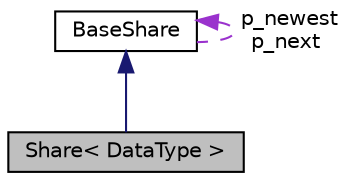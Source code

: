 digraph "Share&lt; DataType &gt;"
{
 // LATEX_PDF_SIZE
  edge [fontname="Helvetica",fontsize="10",labelfontname="Helvetica",labelfontsize="10"];
  node [fontname="Helvetica",fontsize="10",shape=record];
  Node1 [label="Share\< DataType \>",height=0.2,width=0.4,color="black", fillcolor="grey75", style="filled", fontcolor="black",tooltip="Class for data to be shared in a thread-safe manner between tasks."];
  Node2 -> Node1 [dir="back",color="midnightblue",fontsize="10",style="solid"];
  Node2 [label="BaseShare",height=0.2,width=0.4,color="black", fillcolor="white", style="filled",URL="$classBaseShare.html",tooltip="Base class for classes that share data in a thread-safe manner between tasks."];
  Node2 -> Node2 [dir="back",color="darkorchid3",fontsize="10",style="dashed",label=" p_newest\np_next" ];
}
